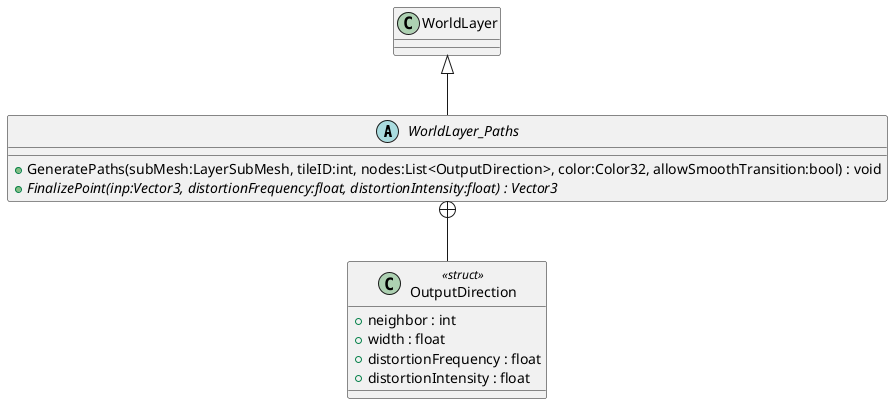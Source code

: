 @startuml
abstract class WorldLayer_Paths {
    + GeneratePaths(subMesh:LayerSubMesh, tileID:int, nodes:List<OutputDirection>, color:Color32, allowSmoothTransition:bool) : void
    + {abstract} FinalizePoint(inp:Vector3, distortionFrequency:float, distortionIntensity:float) : Vector3
}
class OutputDirection <<struct>> {
    + neighbor : int
    + width : float
    + distortionFrequency : float
    + distortionIntensity : float
}
WorldLayer <|-- WorldLayer_Paths
WorldLayer_Paths +-- OutputDirection
@enduml
